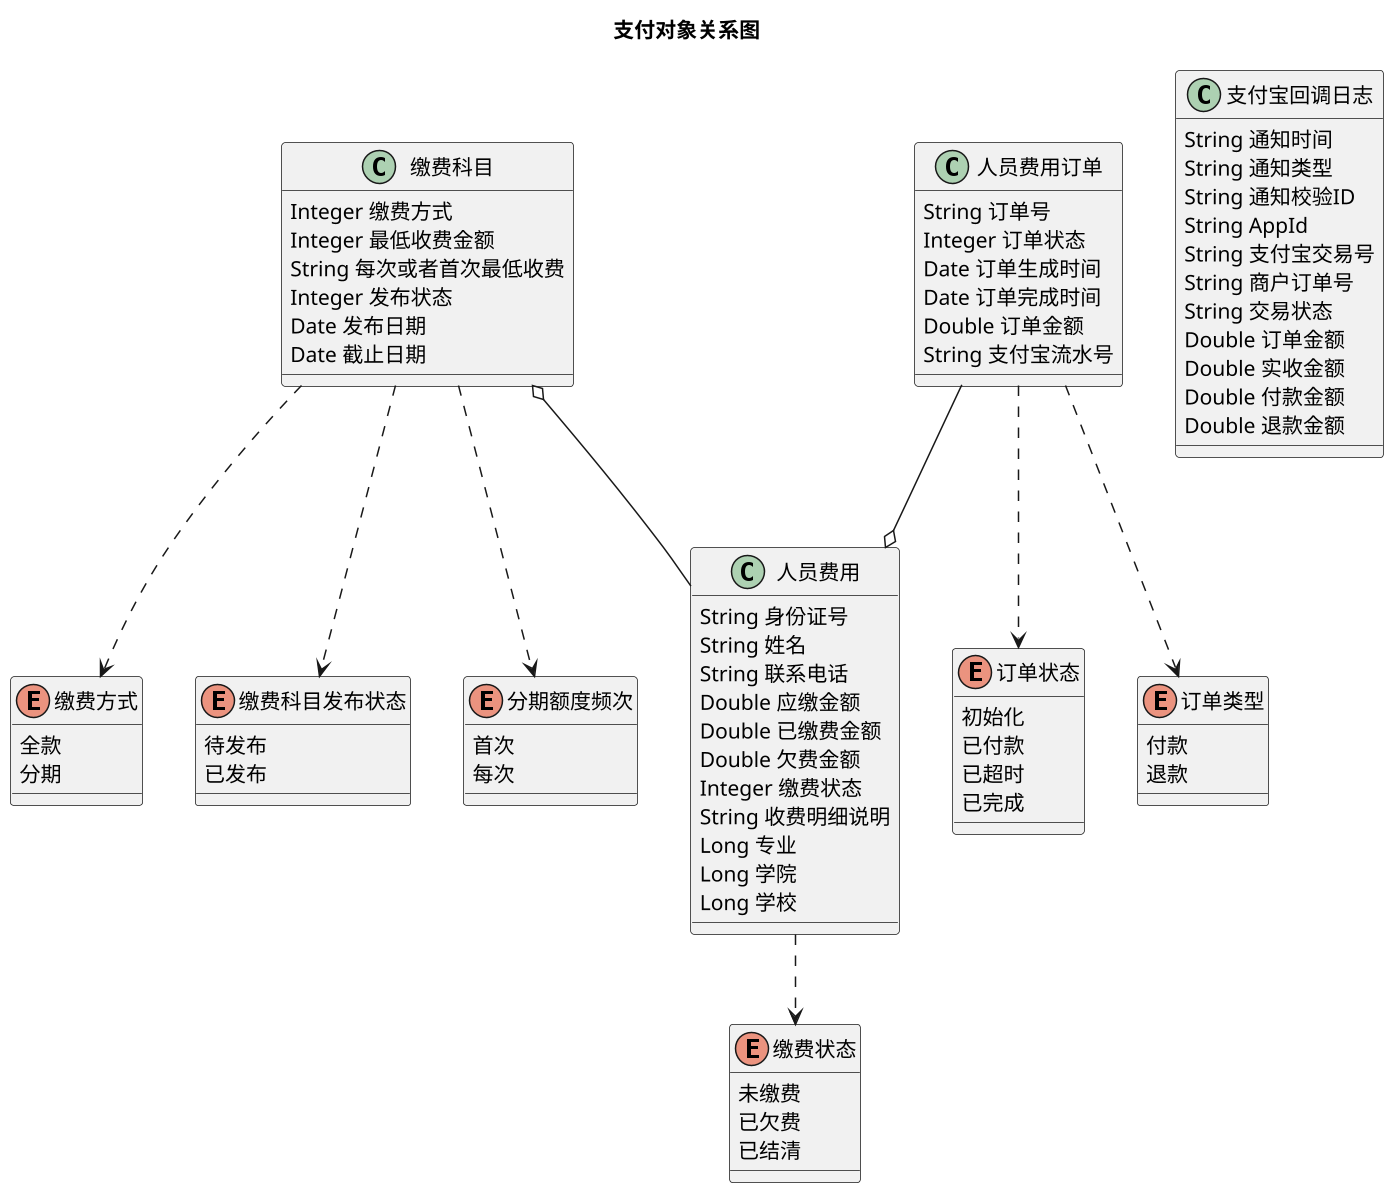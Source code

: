 @startuml

title 支付对象关系图
scale 1.5

缴费科目 o-- 人员费用
人员费用订单 --o 人员费用
人员费用 ..> 缴费状态
人员费用订单 ..> 订单状态
人员费用订单 ..> 订单类型
缴费科目 ..> 缴费方式
缴费科目 ..> 缴费科目发布状态
缴费科目 ..> 分期额度频次
class 缴费科目 {
Integer 缴费方式
Integer 最低收费金额
String 每次或者首次最低收费
Integer 发布状态
Date 发布日期
Date 截止日期
}

class 人员费用 {
String 身份证号
String 姓名
String 联系电话
Double 应缴金额
Double 已缴费金额
Double 欠费金额
Integer 缴费状态
String 收费明细说明
Long 专业
Long 学院
Long 学校
}

class 人员费用订单 {
String 订单号
Integer 订单状态
Date 订单生成时间
Date 订单完成时间
Double 订单金额
String 支付宝流水号
}

class 支付宝回调日志 {
String 通知时间
String 通知类型
String 通知校验ID
String AppId
String 支付宝交易号
String 商户订单号
String 交易状态
Double 订单金额
Double 实收金额
Double 付款金额
Double 退款金额
}


enum 缴费状态 {
未缴费
已欠费
已结清
}

enum 缴费方式 {
全款
分期
}
enum 缴费科目发布状态 {
待发布
已发布
}
enum 分期额度频次 {
首次
每次
}
enum 订单类型 {
付款
退款
}
enum 订单状态 {
初始化
已付款
已超时
已完成
}
/'
abstract class AbstractList
abstract AbstractCollection
interface List
interface Collection
'/

@enduml